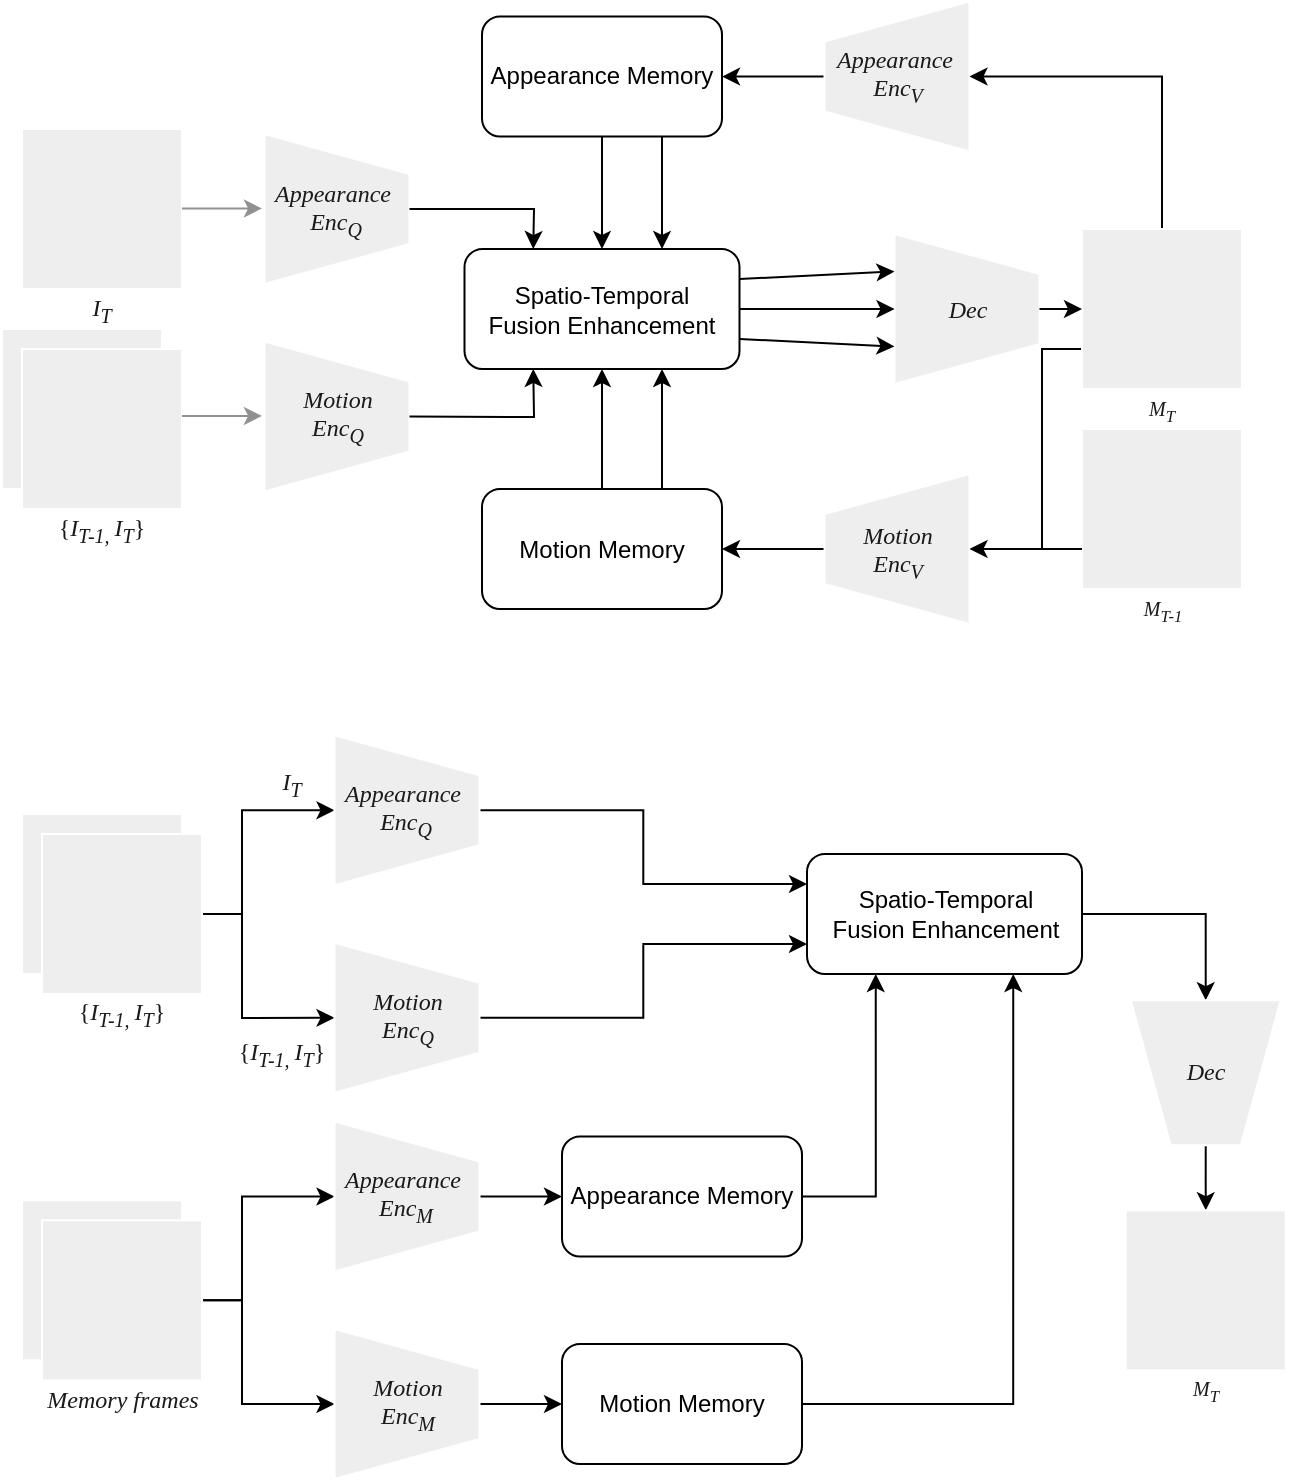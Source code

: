 <mxfile version="22.0.6" type="github">
  <diagram name="第 1 页" id="LnBcAIP8iNAbo2ENVD-g">
    <mxGraphModel dx="1230" dy="1660" grid="1" gridSize="10" guides="1" tooltips="1" connect="1" arrows="1" fold="1" page="1" pageScale="1" pageWidth="1169" pageHeight="827" math="0" shadow="0">
      <root>
        <mxCell id="0" />
        <mxCell id="1" parent="0" />
        <mxCell id="OFwXqMHVj3PL0GXr8ach-15" value="" style="whiteSpace=wrap;html=1;aspect=fixed;strokeColor=#FFFFFF;fontColor=#1A1A1A;fillColor=#EEEEEE;shadow=0;" vertex="1" parent="1">
          <mxGeometry x="150" y="62.5" width="80" height="80" as="geometry" />
        </mxCell>
        <mxCell id="OFwXqMHVj3PL0GXr8ach-19" value="" style="whiteSpace=wrap;html=1;aspect=fixed;strokeColor=#FFFFFF;fontColor=#1A1A1A;fillColor=#EEEEEE;shadow=0;" vertex="1" parent="1">
          <mxGeometry x="140" y="162.5" width="80" height="80" as="geometry" />
        </mxCell>
        <mxCell id="OFwXqMHVj3PL0GXr8ach-20" value="" style="whiteSpace=wrap;html=1;aspect=fixed;strokeColor=#FFFFFF;fontColor=#1A1A1A;fillColor=#EEEEEE;shadow=0;" vertex="1" parent="1">
          <mxGeometry x="150" y="172.5" width="80" height="80" as="geometry" />
        </mxCell>
        <mxCell id="OFwXqMHVj3PL0GXr8ach-24" value="&lt;i&gt;&lt;font face=&quot;Times New Roman&quot;&gt;I&lt;sub&gt;T&lt;/sub&gt;&lt;/font&gt;&lt;/i&gt;" style="text;strokeColor=none;align=center;fillColor=none;html=1;verticalAlign=middle;whiteSpace=wrap;rounded=0;fontColor=#1A1A1A;" vertex="1" parent="1">
          <mxGeometry x="180" y="142.5" width="20" height="20" as="geometry" />
        </mxCell>
        <mxCell id="OFwXqMHVj3PL0GXr8ach-26" value="&lt;font face=&quot;Times New Roman&quot;&gt;{&lt;i&gt;I&lt;/i&gt;&lt;sub style=&quot;font-style: italic;&quot;&gt;T-1,&amp;nbsp;&lt;/sub&gt;&lt;i&gt;I&lt;/i&gt;&lt;sub style=&quot;font-style: italic;&quot;&gt;T&lt;/sub&gt;}&lt;/font&gt;" style="text;strokeColor=none;align=center;fillColor=none;html=1;verticalAlign=middle;whiteSpace=wrap;rounded=0;fontColor=#1A1A1A;" vertex="1" parent="1">
          <mxGeometry x="165" y="252.5" width="50" height="20" as="geometry" />
        </mxCell>
        <mxCell id="OFwXqMHVj3PL0GXr8ach-30" value="" style="endArrow=classic;html=1;rounded=0;strokeColor=#919191;fontColor=#FFFFFF;exitX=1;exitY=0.5;exitDx=0;exitDy=0;" edge="1" parent="1">
          <mxGeometry width="50" height="50" relative="1" as="geometry">
            <mxPoint x="230" y="102.2" as="sourcePoint" />
            <mxPoint x="270" y="102.2" as="targetPoint" />
          </mxGeometry>
        </mxCell>
        <mxCell id="OFwXqMHVj3PL0GXr8ach-31" value="" style="shape=trapezoid;perimeter=trapezoidPerimeter;whiteSpace=wrap;html=1;fixedSize=1;strokeColor=#FFFFFF;fontColor=#1A1A1A;fillColor=#EEEEEE;rotation=90;" vertex="1" parent="1">
          <mxGeometry x="270" y="66.25" width="75" height="72.5" as="geometry" />
        </mxCell>
        <mxCell id="OFwXqMHVj3PL0GXr8ach-32" value="&lt;font face=&quot;Times New Roman&quot;&gt;&lt;i&gt;Appearance&amp;nbsp;&lt;br&gt;Enc&lt;sub&gt;Q&lt;/sub&gt;&lt;/i&gt;&lt;br&gt;&lt;/font&gt;" style="text;strokeColor=none;align=center;fillColor=none;html=1;verticalAlign=middle;whiteSpace=wrap;rounded=0;fontColor=#1A1A1A;" vertex="1" parent="1">
          <mxGeometry x="282.5" y="92.5" width="47.5" height="20" as="geometry" />
        </mxCell>
        <mxCell id="OFwXqMHVj3PL0GXr8ach-34" value="" style="endArrow=classic;html=1;rounded=0;strokeColor=#919191;fontColor=#FFFFFF;exitX=1;exitY=0.5;exitDx=0;exitDy=0;" edge="1" parent="1">
          <mxGeometry width="50" height="50" relative="1" as="geometry">
            <mxPoint x="230" y="205.95" as="sourcePoint" />
            <mxPoint x="270" y="205.95" as="targetPoint" />
          </mxGeometry>
        </mxCell>
        <mxCell id="OFwXqMHVj3PL0GXr8ach-35" value="" style="shape=trapezoid;perimeter=trapezoidPerimeter;whiteSpace=wrap;html=1;fixedSize=1;strokeColor=#FFFFFF;fontColor=#1A1A1A;fillColor=#EEEEEE;rotation=90;" vertex="1" parent="1">
          <mxGeometry x="270" y="170" width="75" height="72.5" as="geometry" />
        </mxCell>
        <mxCell id="OFwXqMHVj3PL0GXr8ach-36" value="&lt;font face=&quot;Times New Roman&quot;&gt;&lt;i&gt;Motion&lt;br&gt;Enc&lt;sub&gt;Q&lt;/sub&gt;&lt;/i&gt;&lt;br&gt;&lt;/font&gt;" style="text;strokeColor=none;align=center;fillColor=none;html=1;verticalAlign=middle;whiteSpace=wrap;rounded=0;fontColor=#1A1A1A;" vertex="1" parent="1">
          <mxGeometry x="282.5" y="196.25" width="50" height="20" as="geometry" />
        </mxCell>
        <mxCell id="OFwXqMHVj3PL0GXr8ach-37" value="Motion Memory" style="rounded=1;whiteSpace=wrap;html=1;" vertex="1" parent="1">
          <mxGeometry x="380" y="242.5" width="120" height="60" as="geometry" />
        </mxCell>
        <mxCell id="OFwXqMHVj3PL0GXr8ach-39" value="Appearance Memory" style="rounded=1;whiteSpace=wrap;html=1;" vertex="1" parent="1">
          <mxGeometry x="380" y="6.25" width="120" height="60" as="geometry" />
        </mxCell>
        <mxCell id="OFwXqMHVj3PL0GXr8ach-42" value="" style="shape=trapezoid;perimeter=trapezoidPerimeter;whiteSpace=wrap;html=1;fixedSize=1;strokeColor=#FFFFFF;fontColor=#1A1A1A;fillColor=#EEEEEE;rotation=90;" vertex="1" parent="1">
          <mxGeometry x="585" y="116.25" width="75" height="72.5" as="geometry" />
        </mxCell>
        <mxCell id="OFwXqMHVj3PL0GXr8ach-43" value="&lt;font face=&quot;Times New Roman&quot;&gt;&lt;i&gt;Dec&lt;/i&gt;&lt;br&gt;&lt;/font&gt;" style="text;strokeColor=none;align=center;fillColor=none;html=1;verticalAlign=middle;whiteSpace=wrap;rounded=0;fontColor=#1A1A1A;" vertex="1" parent="1">
          <mxGeometry x="597.5" y="142.5" width="50" height="20" as="geometry" />
        </mxCell>
        <mxCell id="OFwXqMHVj3PL0GXr8ach-144" value="" style="edgeStyle=orthogonalEdgeStyle;rounded=0;orthogonalLoop=1;jettySize=auto;html=1;" edge="1" parent="1" source="OFwXqMHVj3PL0GXr8ach-47" target="OFwXqMHVj3PL0GXr8ach-37">
          <mxGeometry relative="1" as="geometry" />
        </mxCell>
        <mxCell id="OFwXqMHVj3PL0GXr8ach-47" value="" style="shape=trapezoid;perimeter=trapezoidPerimeter;whiteSpace=wrap;html=1;fixedSize=1;strokeColor=#FFFFFF;fontColor=#1A1A1A;fillColor=#EEEEEE;rotation=90;direction=west;" vertex="1" parent="1">
          <mxGeometry x="550" y="236.25" width="75" height="72.5" as="geometry" />
        </mxCell>
        <mxCell id="OFwXqMHVj3PL0GXr8ach-48" value="&lt;font face=&quot;Times New Roman&quot;&gt;&lt;i&gt;Motion&lt;br&gt;Enc&lt;sub&gt;V&lt;/sub&gt;&lt;/i&gt;&lt;br&gt;&lt;/font&gt;" style="text;strokeColor=none;align=center;fillColor=none;html=1;verticalAlign=middle;whiteSpace=wrap;rounded=0;fontColor=#1A1A1A;" vertex="1" parent="1">
          <mxGeometry x="562.5" y="266.25" width="50" height="16.25" as="geometry" />
        </mxCell>
        <mxCell id="OFwXqMHVj3PL0GXr8ach-147" value="" style="edgeStyle=orthogonalEdgeStyle;rounded=0;orthogonalLoop=1;jettySize=auto;html=1;" edge="1" parent="1" source="OFwXqMHVj3PL0GXr8ach-51" target="OFwXqMHVj3PL0GXr8ach-39">
          <mxGeometry relative="1" as="geometry" />
        </mxCell>
        <mxCell id="OFwXqMHVj3PL0GXr8ach-51" value="" style="shape=trapezoid;perimeter=trapezoidPerimeter;whiteSpace=wrap;html=1;fixedSize=1;strokeColor=#FFFFFF;fontColor=#1A1A1A;fillColor=#EEEEEE;rotation=90;direction=west;" vertex="1" parent="1">
          <mxGeometry x="550" width="75" height="72.5" as="geometry" />
        </mxCell>
        <mxCell id="OFwXqMHVj3PL0GXr8ach-52" value="&lt;font face=&quot;Times New Roman&quot;&gt;&lt;i&gt;Appearance&amp;nbsp;&lt;br&gt;Enc&lt;sub&gt;V&lt;/sub&gt;&lt;/i&gt;&lt;br&gt;&lt;/font&gt;" style="text;strokeColor=none;align=center;fillColor=none;html=1;verticalAlign=middle;whiteSpace=wrap;rounded=0;fontColor=#1A1A1A;" vertex="1" parent="1">
          <mxGeometry x="562.5" y="26.25" width="50" height="20" as="geometry" />
        </mxCell>
        <mxCell id="OFwXqMHVj3PL0GXr8ach-140" style="edgeStyle=orthogonalEdgeStyle;rounded=0;orthogonalLoop=1;jettySize=auto;html=1;exitX=0;exitY=0.75;exitDx=0;exitDy=0;entryX=0.5;entryY=1;entryDx=0;entryDy=0;horizontal=1;" edge="1" parent="1" source="OFwXqMHVj3PL0GXr8ach-53" target="OFwXqMHVj3PL0GXr8ach-47">
          <mxGeometry relative="1" as="geometry">
            <Array as="points">
              <mxPoint x="660" y="173" />
              <mxPoint x="660" y="273" />
            </Array>
          </mxGeometry>
        </mxCell>
        <mxCell id="OFwXqMHVj3PL0GXr8ach-146" value="" style="edgeStyle=orthogonalEdgeStyle;rounded=0;orthogonalLoop=1;jettySize=auto;html=1;entryX=0.5;entryY=1;entryDx=0;entryDy=0;" edge="1" parent="1" source="OFwXqMHVj3PL0GXr8ach-53" target="OFwXqMHVj3PL0GXr8ach-51">
          <mxGeometry relative="1" as="geometry">
            <mxPoint x="720" y="22.5" as="targetPoint" />
            <Array as="points">
              <mxPoint x="720" y="36" />
            </Array>
          </mxGeometry>
        </mxCell>
        <mxCell id="OFwXqMHVj3PL0GXr8ach-53" value="" style="whiteSpace=wrap;html=1;aspect=fixed;strokeColor=#FFFFFF;fontColor=#1A1A1A;fillColor=#EEEEEE;shadow=0;" vertex="1" parent="1">
          <mxGeometry x="680" y="112.5" width="80" height="80" as="geometry" />
        </mxCell>
        <mxCell id="OFwXqMHVj3PL0GXr8ach-55" value="" style="whiteSpace=wrap;html=1;aspect=fixed;strokeColor=#FFFFFF;fontColor=#1A1A1A;fillColor=#EEEEEE;shadow=0;" vertex="1" parent="1">
          <mxGeometry x="680" y="212.5" width="80" height="80" as="geometry" />
        </mxCell>
        <mxCell id="OFwXqMHVj3PL0GXr8ach-56" value="&lt;font size=&quot;1&quot; face=&quot;Times New Roman&quot;&gt;&lt;i&gt;M&lt;sub&gt;T&lt;/sub&gt;&lt;/i&gt;&lt;/font&gt;" style="text;strokeColor=none;align=center;fillColor=none;html=1;verticalAlign=middle;whiteSpace=wrap;rounded=0;fontColor=#1A1A1A;" vertex="1" parent="1">
          <mxGeometry x="711.25" y="192.5" width="17.5" height="20" as="geometry" />
        </mxCell>
        <mxCell id="OFwXqMHVj3PL0GXr8ach-59" value="Spatio-Temporal&lt;br&gt;Fusion Enhancement" style="rounded=1;whiteSpace=wrap;html=1;" vertex="1" parent="1">
          <mxGeometry x="371.25" y="122.5" width="137.5" height="60" as="geometry" />
        </mxCell>
        <mxCell id="OFwXqMHVj3PL0GXr8ach-63" value="" style="endArrow=classic;html=1;rounded=0;exitX=0.5;exitY=0;exitDx=0;exitDy=0;entryX=0.25;entryY=0;entryDx=0;entryDy=0;" edge="1" parent="1" source="OFwXqMHVj3PL0GXr8ach-31" target="OFwXqMHVj3PL0GXr8ach-59">
          <mxGeometry width="50" height="50" relative="1" as="geometry">
            <mxPoint x="410" y="212.5" as="sourcePoint" />
            <mxPoint x="460" y="162.5" as="targetPoint" />
            <Array as="points">
              <mxPoint x="406" y="102.5" />
            </Array>
          </mxGeometry>
        </mxCell>
        <mxCell id="OFwXqMHVj3PL0GXr8ach-64" value="" style="endArrow=classic;html=1;rounded=0;exitX=0.5;exitY=1;exitDx=0;exitDy=0;entryX=0.5;entryY=0;entryDx=0;entryDy=0;" edge="1" parent="1" source="OFwXqMHVj3PL0GXr8ach-39" target="OFwXqMHVj3PL0GXr8ach-59">
          <mxGeometry width="50" height="50" relative="1" as="geometry">
            <mxPoint x="410" y="212.5" as="sourcePoint" />
            <mxPoint x="460" y="162.5" as="targetPoint" />
          </mxGeometry>
        </mxCell>
        <mxCell id="OFwXqMHVj3PL0GXr8ach-65" value="" style="endArrow=classic;html=1;rounded=0;exitX=0.75;exitY=1;exitDx=0;exitDy=0;" edge="1" parent="1" source="OFwXqMHVj3PL0GXr8ach-39">
          <mxGeometry width="50" height="50" relative="1" as="geometry">
            <mxPoint x="410" y="212.5" as="sourcePoint" />
            <mxPoint x="470" y="122.5" as="targetPoint" />
          </mxGeometry>
        </mxCell>
        <mxCell id="OFwXqMHVj3PL0GXr8ach-66" value="" style="endArrow=classic;html=1;rounded=0;exitX=0.5;exitY=0;exitDx=0;exitDy=0;entryX=0.25;entryY=1;entryDx=0;entryDy=0;" edge="1" parent="1" source="OFwXqMHVj3PL0GXr8ach-35" target="OFwXqMHVj3PL0GXr8ach-59">
          <mxGeometry width="50" height="50" relative="1" as="geometry">
            <mxPoint x="410" y="212.5" as="sourcePoint" />
            <mxPoint x="410" y="182.5" as="targetPoint" />
            <Array as="points">
              <mxPoint x="406" y="206.5" />
            </Array>
          </mxGeometry>
        </mxCell>
        <mxCell id="OFwXqMHVj3PL0GXr8ach-67" value="" style="endArrow=classic;html=1;rounded=0;exitX=0.5;exitY=0;exitDx=0;exitDy=0;entryX=0.5;entryY=1;entryDx=0;entryDy=0;" edge="1" parent="1" source="OFwXqMHVj3PL0GXr8ach-37" target="OFwXqMHVj3PL0GXr8ach-59">
          <mxGeometry width="50" height="50" relative="1" as="geometry">
            <mxPoint x="410" y="212.5" as="sourcePoint" />
            <mxPoint x="460" y="162.5" as="targetPoint" />
          </mxGeometry>
        </mxCell>
        <mxCell id="OFwXqMHVj3PL0GXr8ach-70" value="" style="endArrow=classic;html=1;rounded=0;exitX=0.75;exitY=0;exitDx=0;exitDy=0;" edge="1" parent="1" source="OFwXqMHVj3PL0GXr8ach-37">
          <mxGeometry width="50" height="50" relative="1" as="geometry">
            <mxPoint x="480" y="76.5" as="sourcePoint" />
            <mxPoint x="470" y="182.5" as="targetPoint" />
          </mxGeometry>
        </mxCell>
        <mxCell id="OFwXqMHVj3PL0GXr8ach-71" value="" style="endArrow=classic;html=1;rounded=0;exitX=1;exitY=0.25;exitDx=0;exitDy=0;entryX=0.25;entryY=1;entryDx=0;entryDy=0;" edge="1" parent="1" source="OFwXqMHVj3PL0GXr8ach-59" target="OFwXqMHVj3PL0GXr8ach-42">
          <mxGeometry width="50" height="50" relative="1" as="geometry">
            <mxPoint x="480" y="212.5" as="sourcePoint" />
            <mxPoint x="530" y="162.5" as="targetPoint" />
          </mxGeometry>
        </mxCell>
        <mxCell id="OFwXqMHVj3PL0GXr8ach-72" value="" style="endArrow=classic;html=1;rounded=0;exitX=1;exitY=0.5;exitDx=0;exitDy=0;entryX=0.5;entryY=1;entryDx=0;entryDy=0;" edge="1" parent="1" source="OFwXqMHVj3PL0GXr8ach-59" target="OFwXqMHVj3PL0GXr8ach-42">
          <mxGeometry width="50" height="50" relative="1" as="geometry">
            <mxPoint x="480" y="212.5" as="sourcePoint" />
            <mxPoint x="530" y="162.5" as="targetPoint" />
          </mxGeometry>
        </mxCell>
        <mxCell id="OFwXqMHVj3PL0GXr8ach-73" value="" style="endArrow=classic;html=1;rounded=0;exitX=1;exitY=0.75;exitDx=0;exitDy=0;entryX=0.75;entryY=1;entryDx=0;entryDy=0;" edge="1" parent="1" source="OFwXqMHVj3PL0GXr8ach-59" target="OFwXqMHVj3PL0GXr8ach-42">
          <mxGeometry width="50" height="50" relative="1" as="geometry">
            <mxPoint x="480" y="212.5" as="sourcePoint" />
            <mxPoint x="530" y="162.5" as="targetPoint" />
          </mxGeometry>
        </mxCell>
        <mxCell id="OFwXqMHVj3PL0GXr8ach-75" value="" style="endArrow=classic;html=1;rounded=0;exitX=0.5;exitY=0;exitDx=0;exitDy=0;entryX=0;entryY=0.5;entryDx=0;entryDy=0;" edge="1" parent="1" source="OFwXqMHVj3PL0GXr8ach-42" target="OFwXqMHVj3PL0GXr8ach-53">
          <mxGeometry width="50" height="50" relative="1" as="geometry">
            <mxPoint x="560" y="192.5" as="sourcePoint" />
            <mxPoint x="610" y="142.5" as="targetPoint" />
          </mxGeometry>
        </mxCell>
        <mxCell id="OFwXqMHVj3PL0GXr8ach-76" value="&lt;font size=&quot;1&quot; face=&quot;Times New Roman&quot;&gt;&lt;i&gt;M&lt;sub&gt;T-1&lt;/sub&gt;&lt;/i&gt;&lt;/font&gt;" style="text;strokeColor=none;align=center;fillColor=none;html=1;verticalAlign=middle;whiteSpace=wrap;rounded=0;fontColor=#1A1A1A;" vertex="1" parent="1">
          <mxGeometry x="705.63" y="292.5" width="28.75" height="20" as="geometry" />
        </mxCell>
        <mxCell id="OFwXqMHVj3PL0GXr8ach-80" value="" style="whiteSpace=wrap;html=1;aspect=fixed;strokeColor=#FFFFFF;fontColor=#1A1A1A;fillColor=#EEEEEE;shadow=0;" vertex="1" parent="1">
          <mxGeometry x="150" y="405" width="80" height="80" as="geometry" />
        </mxCell>
        <mxCell id="OFwXqMHVj3PL0GXr8ach-94" value="" style="edgeStyle=orthogonalEdgeStyle;rounded=0;orthogonalLoop=1;jettySize=auto;html=1;" edge="1" parent="1" source="OFwXqMHVj3PL0GXr8ach-81" target="OFwXqMHVj3PL0GXr8ach-85">
          <mxGeometry relative="1" as="geometry">
            <Array as="points">
              <mxPoint x="260" y="455" />
              <mxPoint x="260" y="507" />
            </Array>
          </mxGeometry>
        </mxCell>
        <mxCell id="OFwXqMHVj3PL0GXr8ach-96" style="edgeStyle=orthogonalEdgeStyle;rounded=0;orthogonalLoop=1;jettySize=auto;html=1;entryX=0.5;entryY=1;entryDx=0;entryDy=0;" edge="1" parent="1" source="OFwXqMHVj3PL0GXr8ach-81" target="OFwXqMHVj3PL0GXr8ach-83">
          <mxGeometry relative="1" as="geometry">
            <Array as="points">
              <mxPoint x="260" y="455" />
              <mxPoint x="260" y="403" />
            </Array>
          </mxGeometry>
        </mxCell>
        <mxCell id="OFwXqMHVj3PL0GXr8ach-81" value="" style="whiteSpace=wrap;html=1;aspect=fixed;strokeColor=#FFFFFF;fontColor=#1A1A1A;fillColor=#EEEEEE;shadow=0;" vertex="1" parent="1">
          <mxGeometry x="160" y="415" width="80" height="80" as="geometry" />
        </mxCell>
        <mxCell id="OFwXqMHVj3PL0GXr8ach-82" value="&lt;font face=&quot;Times New Roman&quot;&gt;{&lt;i&gt;I&lt;/i&gt;&lt;sub style=&quot;font-style: italic;&quot;&gt;T-1,&amp;nbsp;&lt;/sub&gt;&lt;i&gt;I&lt;/i&gt;&lt;sub style=&quot;font-style: italic;&quot;&gt;T&lt;/sub&gt;}&lt;/font&gt;" style="text;strokeColor=none;align=center;fillColor=none;html=1;verticalAlign=middle;whiteSpace=wrap;rounded=0;fontColor=#1A1A1A;" vertex="1" parent="1">
          <mxGeometry x="175" y="495" width="50" height="20" as="geometry" />
        </mxCell>
        <mxCell id="OFwXqMHVj3PL0GXr8ach-116" value="" style="edgeStyle=orthogonalEdgeStyle;rounded=0;orthogonalLoop=1;jettySize=auto;html=1;entryX=0;entryY=0.25;entryDx=0;entryDy=0;" edge="1" parent="1" source="OFwXqMHVj3PL0GXr8ach-83" target="OFwXqMHVj3PL0GXr8ach-114">
          <mxGeometry relative="1" as="geometry">
            <mxPoint x="457.5" y="403.13" as="targetPoint" />
          </mxGeometry>
        </mxCell>
        <mxCell id="OFwXqMHVj3PL0GXr8ach-83" value="" style="shape=trapezoid;perimeter=trapezoidPerimeter;whiteSpace=wrap;html=1;fixedSize=1;strokeColor=#FFFFFF;fontColor=#1A1A1A;fillColor=#EEEEEE;rotation=90;" vertex="1" parent="1">
          <mxGeometry x="305" y="366.87" width="75" height="72.5" as="geometry" />
        </mxCell>
        <mxCell id="OFwXqMHVj3PL0GXr8ach-84" value="&lt;font face=&quot;Times New Roman&quot;&gt;&lt;i&gt;Appearance&amp;nbsp;&lt;br&gt;Enc&lt;sub&gt;Q&lt;/sub&gt;&lt;/i&gt;&lt;br&gt;&lt;/font&gt;" style="text;strokeColor=none;align=center;fillColor=none;html=1;verticalAlign=middle;whiteSpace=wrap;rounded=0;fontColor=#1A1A1A;" vertex="1" parent="1">
          <mxGeometry x="317.5" y="393.12" width="47.5" height="20" as="geometry" />
        </mxCell>
        <mxCell id="OFwXqMHVj3PL0GXr8ach-124" value="" style="edgeStyle=orthogonalEdgeStyle;rounded=0;orthogonalLoop=1;jettySize=auto;html=1;entryX=0;entryY=0.75;entryDx=0;entryDy=0;" edge="1" parent="1" source="OFwXqMHVj3PL0GXr8ach-85" target="OFwXqMHVj3PL0GXr8ach-114">
          <mxGeometry relative="1" as="geometry">
            <mxPoint x="458" y="507" as="targetPoint" />
          </mxGeometry>
        </mxCell>
        <mxCell id="OFwXqMHVj3PL0GXr8ach-85" value="" style="shape=trapezoid;perimeter=trapezoidPerimeter;whiteSpace=wrap;html=1;fixedSize=1;strokeColor=#FFFFFF;fontColor=#1A1A1A;fillColor=#EEEEEE;rotation=90;" vertex="1" parent="1">
          <mxGeometry x="305" y="470.62" width="75" height="72.5" as="geometry" />
        </mxCell>
        <mxCell id="OFwXqMHVj3PL0GXr8ach-86" value="&lt;font face=&quot;Times New Roman&quot;&gt;&lt;i&gt;Motion&lt;br&gt;Enc&lt;sub&gt;Q&lt;/sub&gt;&lt;/i&gt;&lt;br&gt;&lt;/font&gt;" style="text;strokeColor=none;align=center;fillColor=none;html=1;verticalAlign=middle;whiteSpace=wrap;rounded=0;fontColor=#1A1A1A;" vertex="1" parent="1">
          <mxGeometry x="317.5" y="496.87" width="50" height="20" as="geometry" />
        </mxCell>
        <mxCell id="OFwXqMHVj3PL0GXr8ach-91" value="" style="ellipse;whiteSpace=wrap;html=1;align=center;aspect=fixed;fillColor=none;strokeColor=none;resizable=0;perimeter=centerPerimeter;rotatable=0;allowArrows=0;points=[];outlineConnect=1;" vertex="1" parent="1">
          <mxGeometry x="540" y="470.62" width="10" height="10" as="geometry" />
        </mxCell>
        <mxCell id="OFwXqMHVj3PL0GXr8ach-97" value="" style="whiteSpace=wrap;html=1;aspect=fixed;strokeColor=#FFFFFF;fontColor=#1A1A1A;fillColor=#EEEEEE;shadow=0;" vertex="1" parent="1">
          <mxGeometry x="150" y="598.13" width="80" height="80" as="geometry" />
        </mxCell>
        <mxCell id="OFwXqMHVj3PL0GXr8ach-98" value="" style="edgeStyle=orthogonalEdgeStyle;rounded=0;orthogonalLoop=1;jettySize=auto;html=1;" edge="1" parent="1" source="OFwXqMHVj3PL0GXr8ach-100" target="OFwXqMHVj3PL0GXr8ach-104">
          <mxGeometry relative="1" as="geometry">
            <Array as="points">
              <mxPoint x="260" y="648" />
              <mxPoint x="260" y="700" />
            </Array>
          </mxGeometry>
        </mxCell>
        <mxCell id="OFwXqMHVj3PL0GXr8ach-99" style="edgeStyle=orthogonalEdgeStyle;rounded=0;orthogonalLoop=1;jettySize=auto;html=1;entryX=0.5;entryY=1;entryDx=0;entryDy=0;" edge="1" parent="1" source="OFwXqMHVj3PL0GXr8ach-100" target="OFwXqMHVj3PL0GXr8ach-102">
          <mxGeometry relative="1" as="geometry">
            <Array as="points">
              <mxPoint x="260" y="648" />
              <mxPoint x="260" y="596" />
            </Array>
          </mxGeometry>
        </mxCell>
        <mxCell id="OFwXqMHVj3PL0GXr8ach-100" value="" style="whiteSpace=wrap;html=1;aspect=fixed;strokeColor=#FFFFFF;fontColor=#1A1A1A;fillColor=#EEEEEE;shadow=0;" vertex="1" parent="1">
          <mxGeometry x="160" y="608.13" width="80" height="80" as="geometry" />
        </mxCell>
        <mxCell id="OFwXqMHVj3PL0GXr8ach-101" value="&lt;font face=&quot;Times New Roman&quot;&gt;&lt;i&gt;Memory frames&lt;/i&gt;&lt;/font&gt;" style="text;strokeColor=none;align=center;fillColor=none;html=1;verticalAlign=middle;whiteSpace=wrap;rounded=0;fontColor=#1A1A1A;" vertex="1" parent="1">
          <mxGeometry x="152.5" y="688.13" width="95" height="20" as="geometry" />
        </mxCell>
        <mxCell id="OFwXqMHVj3PL0GXr8ach-125" value="" style="edgeStyle=orthogonalEdgeStyle;rounded=0;orthogonalLoop=1;jettySize=auto;html=1;" edge="1" parent="1" source="OFwXqMHVj3PL0GXr8ach-102" target="OFwXqMHVj3PL0GXr8ach-113">
          <mxGeometry relative="1" as="geometry" />
        </mxCell>
        <mxCell id="OFwXqMHVj3PL0GXr8ach-102" value="" style="shape=trapezoid;perimeter=trapezoidPerimeter;whiteSpace=wrap;html=1;fixedSize=1;strokeColor=#FFFFFF;fontColor=#1A1A1A;fillColor=#EEEEEE;rotation=90;" vertex="1" parent="1">
          <mxGeometry x="305" y="560.01" width="75" height="72.5" as="geometry" />
        </mxCell>
        <mxCell id="OFwXqMHVj3PL0GXr8ach-103" value="&lt;font face=&quot;Times New Roman&quot;&gt;&lt;i&gt;Appearance&amp;nbsp;&lt;br&gt;Enc&lt;sub&gt;M&lt;/sub&gt;&lt;/i&gt;&lt;br&gt;&lt;/font&gt;" style="text;strokeColor=none;align=center;fillColor=none;html=1;verticalAlign=middle;whiteSpace=wrap;rounded=0;fontColor=#1A1A1A;" vertex="1" parent="1">
          <mxGeometry x="317.5" y="586.26" width="47.5" height="20" as="geometry" />
        </mxCell>
        <mxCell id="OFwXqMHVj3PL0GXr8ach-126" value="" style="edgeStyle=orthogonalEdgeStyle;rounded=0;orthogonalLoop=1;jettySize=auto;html=1;" edge="1" parent="1" source="OFwXqMHVj3PL0GXr8ach-104" target="OFwXqMHVj3PL0GXr8ach-112">
          <mxGeometry relative="1" as="geometry" />
        </mxCell>
        <mxCell id="OFwXqMHVj3PL0GXr8ach-104" value="" style="shape=trapezoid;perimeter=trapezoidPerimeter;whiteSpace=wrap;html=1;fixedSize=1;strokeColor=#FFFFFF;fontColor=#1A1A1A;fillColor=#EEEEEE;rotation=90;" vertex="1" parent="1">
          <mxGeometry x="305" y="663.76" width="75" height="72.5" as="geometry" />
        </mxCell>
        <mxCell id="OFwXqMHVj3PL0GXr8ach-105" value="&lt;font face=&quot;Times New Roman&quot;&gt;&lt;i&gt;Motion&lt;br&gt;Enc&lt;sub&gt;M&lt;/sub&gt;&lt;/i&gt;&lt;br&gt;&lt;/font&gt;" style="text;strokeColor=none;align=center;fillColor=none;html=1;verticalAlign=middle;whiteSpace=wrap;rounded=0;fontColor=#1A1A1A;" vertex="1" parent="1">
          <mxGeometry x="317.5" y="690.01" width="50" height="20" as="geometry" />
        </mxCell>
        <mxCell id="OFwXqMHVj3PL0GXr8ach-106" value="" style="ellipse;whiteSpace=wrap;html=1;align=center;aspect=fixed;fillColor=none;strokeColor=none;resizable=0;perimeter=centerPerimeter;rotatable=0;allowArrows=0;points=[];outlineConnect=1;" vertex="1" parent="1">
          <mxGeometry x="470" y="673.13" width="10" height="10" as="geometry" />
        </mxCell>
        <mxCell id="OFwXqMHVj3PL0GXr8ach-107" value="&lt;font face=&quot;Times New Roman&quot;&gt;{&lt;i&gt;I&lt;/i&gt;&lt;sub style=&quot;font-style: italic;&quot;&gt;T-1,&amp;nbsp;&lt;/sub&gt;&lt;i&gt;I&lt;/i&gt;&lt;sub style=&quot;font-style: italic;&quot;&gt;T&lt;/sub&gt;}&lt;/font&gt;" style="text;strokeColor=none;align=center;fillColor=none;html=1;verticalAlign=middle;whiteSpace=wrap;rounded=0;fontColor=#1A1A1A;" vertex="1" parent="1">
          <mxGeometry x="255" y="515" width="50" height="20" as="geometry" />
        </mxCell>
        <mxCell id="OFwXqMHVj3PL0GXr8ach-108" value="&lt;i&gt;&lt;font face=&quot;Times New Roman&quot;&gt;I&lt;sub&gt;T&lt;/sub&gt;&lt;/font&gt;&lt;/i&gt;" style="text;strokeColor=none;align=center;fillColor=none;html=1;verticalAlign=middle;whiteSpace=wrap;rounded=0;fontColor=#1A1A1A;" vertex="1" parent="1">
          <mxGeometry x="275" y="380" width="20" height="20" as="geometry" />
        </mxCell>
        <mxCell id="OFwXqMHVj3PL0GXr8ach-122" value="" style="edgeStyle=orthogonalEdgeStyle;rounded=0;orthogonalLoop=1;jettySize=auto;html=1;entryX=0.75;entryY=1;entryDx=0;entryDy=0;" edge="1" parent="1" source="OFwXqMHVj3PL0GXr8ach-112" target="OFwXqMHVj3PL0GXr8ach-114">
          <mxGeometry relative="1" as="geometry">
            <mxPoint x="640" y="700.01" as="targetPoint" />
          </mxGeometry>
        </mxCell>
        <mxCell id="OFwXqMHVj3PL0GXr8ach-112" value="Motion Memory" style="rounded=1;whiteSpace=wrap;html=1;" vertex="1" parent="1">
          <mxGeometry x="420" y="670.01" width="120" height="60" as="geometry" />
        </mxCell>
        <mxCell id="OFwXqMHVj3PL0GXr8ach-120" value="" style="edgeStyle=orthogonalEdgeStyle;rounded=0;orthogonalLoop=1;jettySize=auto;html=1;entryX=0.25;entryY=1;entryDx=0;entryDy=0;" edge="1" parent="1" source="OFwXqMHVj3PL0GXr8ach-113" target="OFwXqMHVj3PL0GXr8ach-114">
          <mxGeometry relative="1" as="geometry">
            <mxPoint x="620" y="596.26" as="targetPoint" />
          </mxGeometry>
        </mxCell>
        <mxCell id="OFwXqMHVj3PL0GXr8ach-113" value="Appearance Memory" style="rounded=1;whiteSpace=wrap;html=1;" vertex="1" parent="1">
          <mxGeometry x="420" y="566.26" width="120" height="60" as="geometry" />
        </mxCell>
        <mxCell id="OFwXqMHVj3PL0GXr8ach-133" value="" style="edgeStyle=orthogonalEdgeStyle;rounded=0;orthogonalLoop=1;jettySize=auto;html=1;" edge="1" parent="1" source="OFwXqMHVj3PL0GXr8ach-114" target="OFwXqMHVj3PL0GXr8ach-127">
          <mxGeometry relative="1" as="geometry">
            <mxPoint x="788.75" y="455.0" as="targetPoint" />
          </mxGeometry>
        </mxCell>
        <mxCell id="OFwXqMHVj3PL0GXr8ach-114" value="Spatio-Temporal&lt;br&gt;Fusion Enhancement" style="rounded=1;whiteSpace=wrap;html=1;" vertex="1" parent="1">
          <mxGeometry x="542.5" y="425" width="137.5" height="60" as="geometry" />
        </mxCell>
        <mxCell id="OFwXqMHVj3PL0GXr8ach-131" value="" style="edgeStyle=orthogonalEdgeStyle;rounded=0;orthogonalLoop=1;jettySize=auto;html=1;" edge="1" parent="1" source="OFwXqMHVj3PL0GXr8ach-127" target="OFwXqMHVj3PL0GXr8ach-129">
          <mxGeometry relative="1" as="geometry" />
        </mxCell>
        <mxCell id="OFwXqMHVj3PL0GXr8ach-127" value="" style="shape=trapezoid;perimeter=trapezoidPerimeter;whiteSpace=wrap;html=1;fixedSize=1;strokeColor=#FFFFFF;fontColor=#1A1A1A;fillColor=#EEEEEE;rotation=90;direction=south;" vertex="1" parent="1">
          <mxGeometry x="705.63" y="496.87" width="72.5" height="75" as="geometry" />
        </mxCell>
        <mxCell id="OFwXqMHVj3PL0GXr8ach-128" value="&lt;font face=&quot;Times New Roman&quot;&gt;&lt;i&gt;Dec&lt;/i&gt;&lt;br&gt;&lt;/font&gt;" style="text;strokeColor=none;align=center;fillColor=none;html=1;verticalAlign=middle;whiteSpace=wrap;rounded=0;fontColor=#1A1A1A;" vertex="1" parent="1">
          <mxGeometry x="716.88" y="524.37" width="50" height="20" as="geometry" />
        </mxCell>
        <mxCell id="OFwXqMHVj3PL0GXr8ach-129" value="" style="whiteSpace=wrap;html=1;aspect=fixed;strokeColor=#FFFFFF;fontColor=#1A1A1A;fillColor=#EEEEEE;shadow=0;" vertex="1" parent="1">
          <mxGeometry x="701.88" y="603.13" width="80" height="80" as="geometry" />
        </mxCell>
        <mxCell id="OFwXqMHVj3PL0GXr8ach-134" value="&lt;font size=&quot;1&quot; face=&quot;Times New Roman&quot;&gt;&lt;i&gt;M&lt;sub&gt;T&lt;/sub&gt;&lt;/i&gt;&lt;/font&gt;" style="text;strokeColor=none;align=center;fillColor=none;html=1;verticalAlign=middle;whiteSpace=wrap;rounded=0;fontColor=#1A1A1A;" vertex="1" parent="1">
          <mxGeometry x="733.13" y="683.13" width="17.5" height="20" as="geometry" />
        </mxCell>
        <mxCell id="OFwXqMHVj3PL0GXr8ach-143" value="" style="line;strokeWidth=1;html=1;fontSize=11;horizontal=1;verticalAlign=top;" vertex="1" parent="1">
          <mxGeometry x="660" y="267.5" width="20" height="10" as="geometry" />
        </mxCell>
      </root>
    </mxGraphModel>
  </diagram>
</mxfile>
